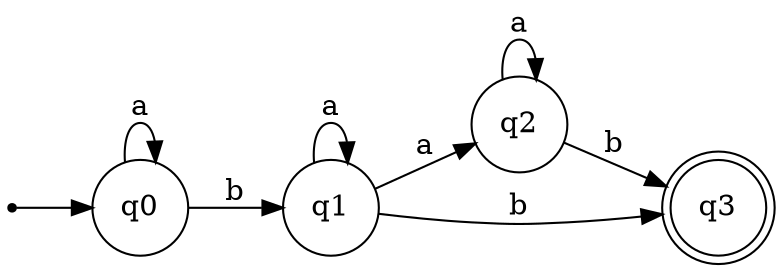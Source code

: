 
digraph {
    rankdir=LR;

    // States
    q0 [shape=circle]
    q1 [shape=circle]
    q2 [shape=circle]
    q3 [shape=doublecircle]

    // Start
    start [shape=point]
    start -> q0

    // Transitions
    q0 -> q0 [label="a"]
    q0 -> q1 [label="b"]
    q1 -> q1 [label="a"]
    q1 -> q2 [label="a"]
    q1 -> q3 [label="b"]
    q2 -> q2 [label="a"]
    q2 -> q3 [label="b"]
}
